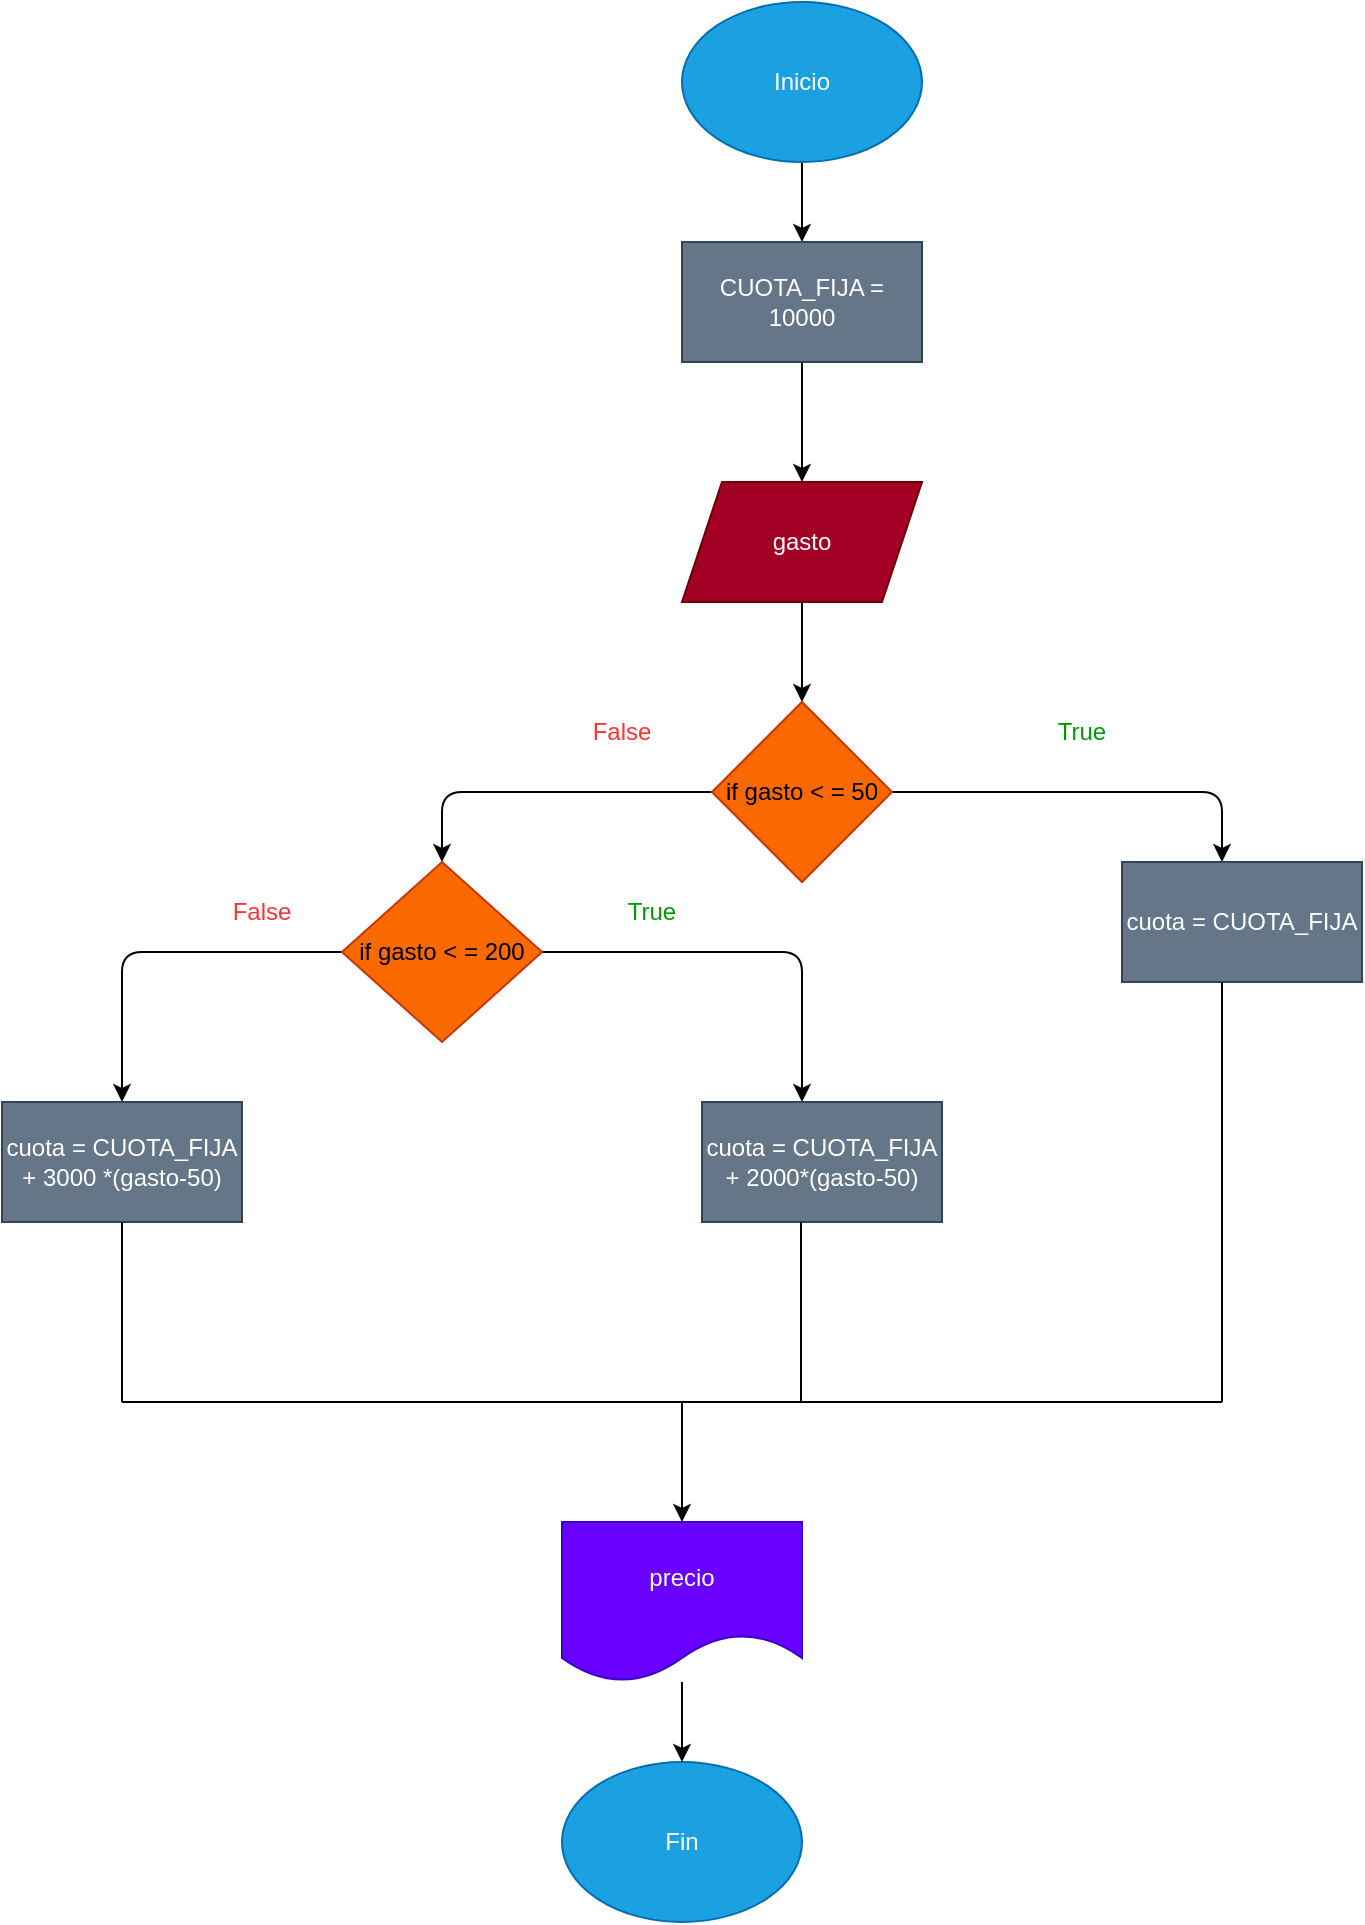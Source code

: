 <mxfile>
    <diagram id="Gy5-Tol-H30Ee1rGUF7C" name="Página-1">
        <mxGraphModel dx="935" dy="397" grid="1" gridSize="10" guides="1" tooltips="1" connect="1" arrows="1" fold="1" page="1" pageScale="1" pageWidth="827" pageHeight="1169" math="0" shadow="0">
            <root>
                <mxCell id="0"/>
                <mxCell id="1" parent="0"/>
                <mxCell id="4" value="" style="edgeStyle=none;html=1;" edge="1" parent="1" source="2" target="3">
                    <mxGeometry relative="1" as="geometry"/>
                </mxCell>
                <mxCell id="2" value="Inicio" style="ellipse;whiteSpace=wrap;html=1;fillColor=#1ba1e2;fontColor=#ffffff;strokeColor=#006EAF;" vertex="1" parent="1">
                    <mxGeometry x="370" y="30" width="120" height="80" as="geometry"/>
                </mxCell>
                <mxCell id="6" value="" style="edgeStyle=none;html=1;" edge="1" parent="1" source="3" target="5">
                    <mxGeometry relative="1" as="geometry"/>
                </mxCell>
                <mxCell id="3" value="CUOTA_FIJA = 10000" style="whiteSpace=wrap;html=1;fillColor=#647687;fontColor=#ffffff;strokeColor=#314354;" vertex="1" parent="1">
                    <mxGeometry x="370" y="150" width="120" height="60" as="geometry"/>
                </mxCell>
                <mxCell id="8" value="" style="edgeStyle=none;html=1;" edge="1" parent="1" source="5" target="7">
                    <mxGeometry relative="1" as="geometry"/>
                </mxCell>
                <mxCell id="5" value="gasto" style="shape=parallelogram;perimeter=parallelogramPerimeter;whiteSpace=wrap;html=1;fixedSize=1;fillColor=#a20025;fontColor=#ffffff;strokeColor=#6F0000;" vertex="1" parent="1">
                    <mxGeometry x="370" y="270" width="120" height="60" as="geometry"/>
                </mxCell>
                <mxCell id="10" value="" style="edgeStyle=none;html=1;" edge="1" parent="1" source="7">
                    <mxGeometry relative="1" as="geometry">
                        <mxPoint x="640" y="460" as="targetPoint"/>
                        <Array as="points">
                            <mxPoint x="640" y="425"/>
                        </Array>
                    </mxGeometry>
                </mxCell>
                <mxCell id="13" value="" style="edgeStyle=none;html=1;" edge="1" parent="1" source="7" target="14">
                    <mxGeometry relative="1" as="geometry">
                        <mxPoint x="250" y="450" as="targetPoint"/>
                        <Array as="points">
                            <mxPoint x="250" y="425"/>
                        </Array>
                    </mxGeometry>
                </mxCell>
                <mxCell id="7" value="if gasto &amp;lt; = 50" style="rhombus;whiteSpace=wrap;html=1;fillColor=#fa6800;fontColor=#000000;strokeColor=#C73500;" vertex="1" parent="1">
                    <mxGeometry x="385" y="380" width="90" height="90" as="geometry"/>
                </mxCell>
                <mxCell id="11" value="cuota = CUOTA_FIJA" style="whiteSpace=wrap;html=1;fillColor=#647687;fontColor=#ffffff;strokeColor=#314354;" vertex="1" parent="1">
                    <mxGeometry x="590" y="460" width="120" height="60" as="geometry"/>
                </mxCell>
                <mxCell id="18" value="" style="edgeStyle=none;html=1;" edge="1" parent="1" source="14">
                    <mxGeometry relative="1" as="geometry">
                        <mxPoint x="430" y="580" as="targetPoint"/>
                        <Array as="points">
                            <mxPoint x="430" y="505"/>
                            <mxPoint x="430" y="570"/>
                        </Array>
                    </mxGeometry>
                </mxCell>
                <mxCell id="21" value="" style="edgeStyle=none;html=1;" edge="1" parent="1" source="14" target="20">
                    <mxGeometry relative="1" as="geometry">
                        <Array as="points">
                            <mxPoint x="90" y="505"/>
                        </Array>
                    </mxGeometry>
                </mxCell>
                <mxCell id="14" value="if gasto &amp;lt; = 200" style="rhombus;whiteSpace=wrap;html=1;fillColor=#fa6800;fontColor=#000000;strokeColor=#C73500;" vertex="1" parent="1">
                    <mxGeometry x="200" y="460" width="100" height="90" as="geometry"/>
                </mxCell>
                <mxCell id="19" value="cuota = CUOTA_FIJA + 2000*(gasto-50)" style="whiteSpace=wrap;html=1;fillColor=#647687;fontColor=#ffffff;strokeColor=#314354;" vertex="1" parent="1">
                    <mxGeometry x="380" y="580" width="120" height="60" as="geometry"/>
                </mxCell>
                <mxCell id="20" value="cuota = CUOTA_FIJA + 3000 *(gasto-50)" style="whiteSpace=wrap;html=1;fillColor=#647687;fontColor=#ffffff;strokeColor=#314354;" vertex="1" parent="1">
                    <mxGeometry x="30" y="580" width="120" height="60" as="geometry"/>
                </mxCell>
                <mxCell id="22" value="" style="endArrow=none;html=1;entryX=0.5;entryY=1;entryDx=0;entryDy=0;" edge="1" parent="1" target="20">
                    <mxGeometry width="50" height="50" relative="1" as="geometry">
                        <mxPoint x="90" y="730" as="sourcePoint"/>
                        <mxPoint x="120" y="680" as="targetPoint"/>
                    </mxGeometry>
                </mxCell>
                <mxCell id="24" value="" style="endArrow=none;html=1;entryX=0.5;entryY=1;entryDx=0;entryDy=0;" edge="1" parent="1">
                    <mxGeometry width="50" height="50" relative="1" as="geometry">
                        <mxPoint x="429.5" y="730" as="sourcePoint"/>
                        <mxPoint x="429.5" y="640" as="targetPoint"/>
                    </mxGeometry>
                </mxCell>
                <mxCell id="25" value="" style="endArrow=none;html=1;entryX=0.5;entryY=1;entryDx=0;entryDy=0;" edge="1" parent="1">
                    <mxGeometry width="50" height="50" relative="1" as="geometry">
                        <mxPoint x="640" y="730" as="sourcePoint"/>
                        <mxPoint x="640" y="520" as="targetPoint"/>
                    </mxGeometry>
                </mxCell>
                <mxCell id="26" value="" style="endArrow=none;html=1;" edge="1" parent="1">
                    <mxGeometry width="50" height="50" relative="1" as="geometry">
                        <mxPoint x="90" y="730" as="sourcePoint"/>
                        <mxPoint x="640" y="730" as="targetPoint"/>
                    </mxGeometry>
                </mxCell>
                <mxCell id="27" value="" style="endArrow=classic;html=1;" edge="1" parent="1">
                    <mxGeometry width="50" height="50" relative="1" as="geometry">
                        <mxPoint x="370" y="730" as="sourcePoint"/>
                        <mxPoint x="370" y="790" as="targetPoint"/>
                    </mxGeometry>
                </mxCell>
                <mxCell id="28" value="Fin" style="ellipse;whiteSpace=wrap;html=1;fillColor=#1ba1e2;fontColor=#ffffff;strokeColor=#006EAF;" vertex="1" parent="1">
                    <mxGeometry x="310" y="910" width="120" height="80" as="geometry"/>
                </mxCell>
                <mxCell id="30" value="" style="edgeStyle=none;html=1;" edge="1" parent="1" source="29" target="28">
                    <mxGeometry relative="1" as="geometry"/>
                </mxCell>
                <mxCell id="29" value="precio" style="shape=document;whiteSpace=wrap;html=1;boundedLbl=1;fillColor=#6a00ff;fontColor=#ffffff;strokeColor=#3700CC;" vertex="1" parent="1">
                    <mxGeometry x="310" y="790" width="120" height="80" as="geometry"/>
                </mxCell>
                <mxCell id="31" value="True" style="text;html=1;strokeColor=none;fillColor=none;align=center;verticalAlign=middle;whiteSpace=wrap;rounded=0;fontColor=#009900;glass=0;" vertex="1" parent="1">
                    <mxGeometry x="540" y="380" width="60" height="30" as="geometry"/>
                </mxCell>
                <mxCell id="32" value="True" style="text;html=1;strokeColor=none;fillColor=none;align=center;verticalAlign=middle;whiteSpace=wrap;rounded=0;fontColor=#009900;glass=0;" vertex="1" parent="1">
                    <mxGeometry x="325" y="470" width="60" height="30" as="geometry"/>
                </mxCell>
                <mxCell id="33" value="False" style="text;html=1;strokeColor=none;fillColor=none;align=center;verticalAlign=middle;whiteSpace=wrap;rounded=0;glass=0;fontColor=#FF3333;" vertex="1" parent="1">
                    <mxGeometry x="310" y="380" width="60" height="30" as="geometry"/>
                </mxCell>
                <mxCell id="34" value="False" style="text;html=1;strokeColor=none;fillColor=none;align=center;verticalAlign=middle;whiteSpace=wrap;rounded=0;glass=0;fontColor=#FF3333;" vertex="1" parent="1">
                    <mxGeometry x="130" y="470" width="60" height="30" as="geometry"/>
                </mxCell>
            </root>
        </mxGraphModel>
    </diagram>
</mxfile>